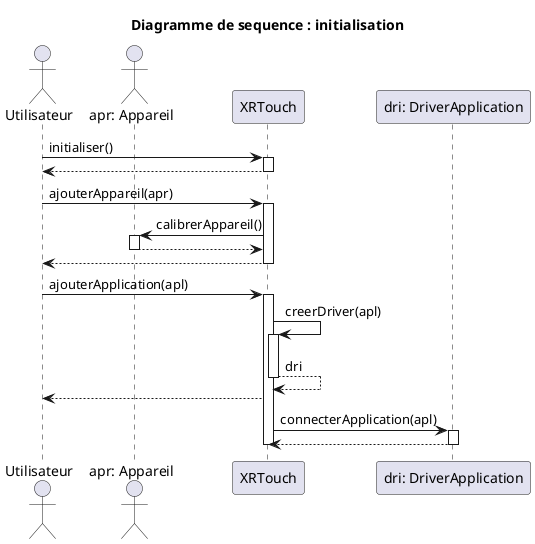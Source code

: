 @startuml diag_seq
title Diagramme de sequence : initialisation

actor Utilisateur as user
actor "apr: Appareil" as apr
participant XRTouch as xr
participant "dri: DriverApplication" as dri


user -> xr : initialiser()
activate xr
    xr --> user
deactivate xr
user -> xr : ajouterAppareil(apr)
activate xr
    xr -> apr : calibrerAppareil()
    activate apr
        apr --> xr
    deactivate apr
    xr --> user
deactivate xr
user -> xr : ajouterApplication(apl)
activate xr
    xr -> xr: creerDriver(apl)
    activate xr
        xr --> xr: dri
    deactivate xr
    xr --> user
    xr -> dri: connecterApplication(apl)
    activate dri
        dri --> xr
    deactivate dri
deactivate xr

@enduml